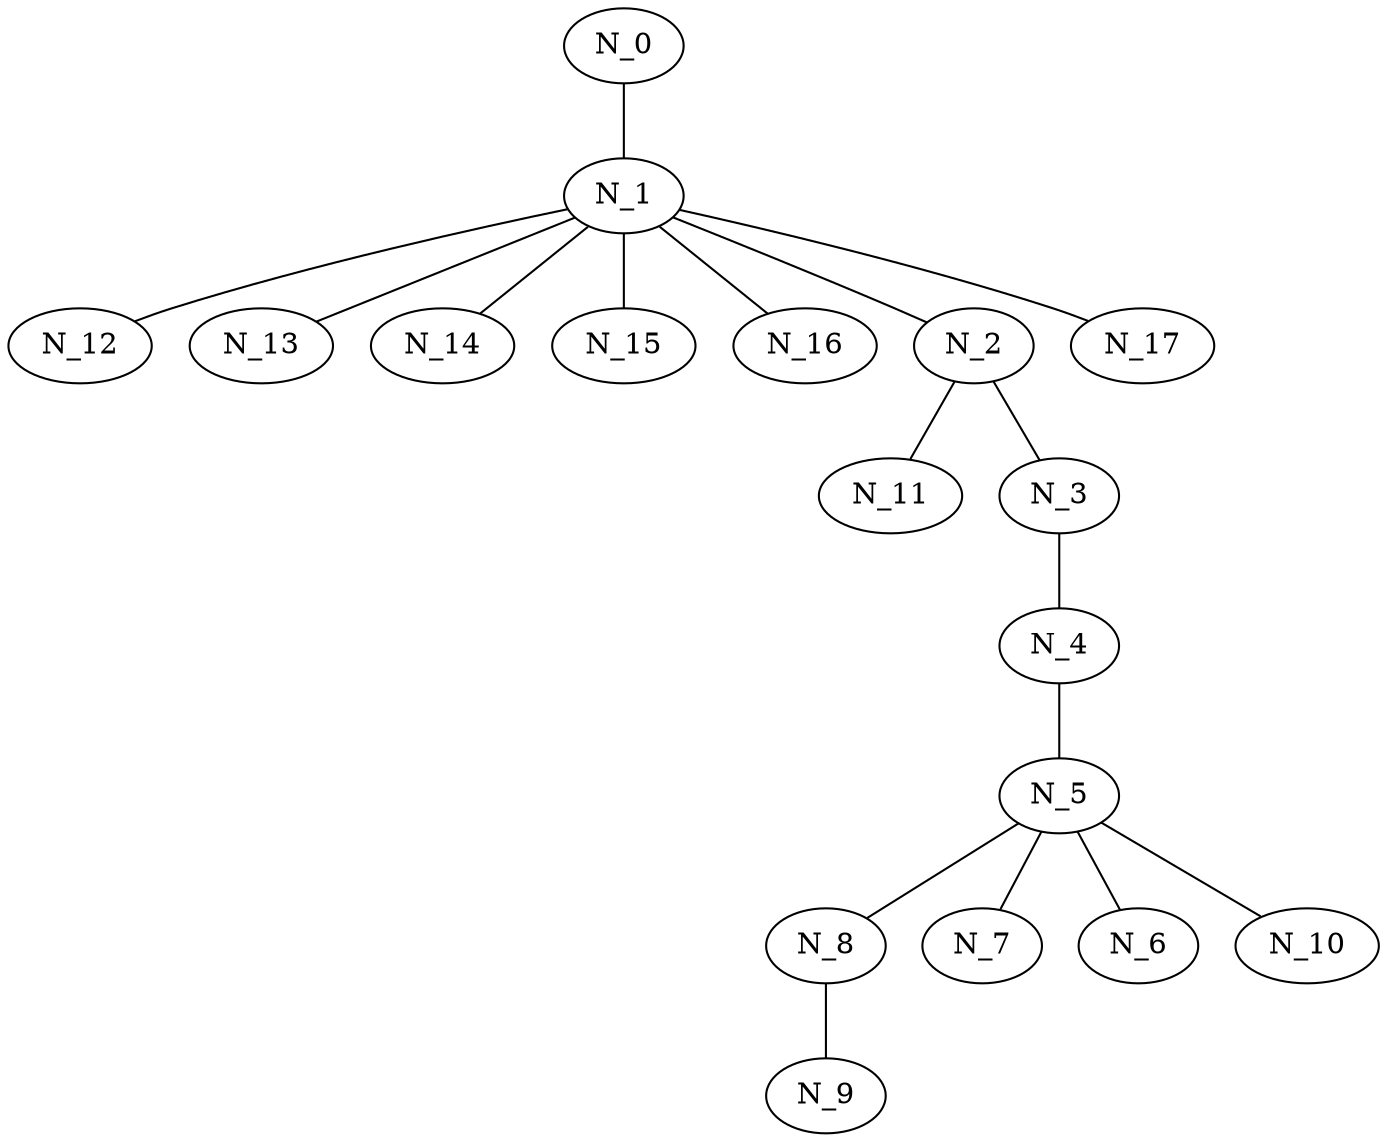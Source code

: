graph arbolDFS_DFSRecursivo{
N_8 -- N_9;
N_1 -- N_12;
N_1 -- N_13;
N_1 -- N_14;
N_1 -- N_15;
N_1 -- N_16;
N_2 -- N_11;
N_1 -- N_17;
N_0 -- N_1;
N_2 -- N_3;
N_1 -- N_2;
N_5 -- N_8;
N_3 -- N_4;
N_5 -- N_7;
N_5 -- N_6;
N_5 -- N_10;
N_4 -- N_5;
}